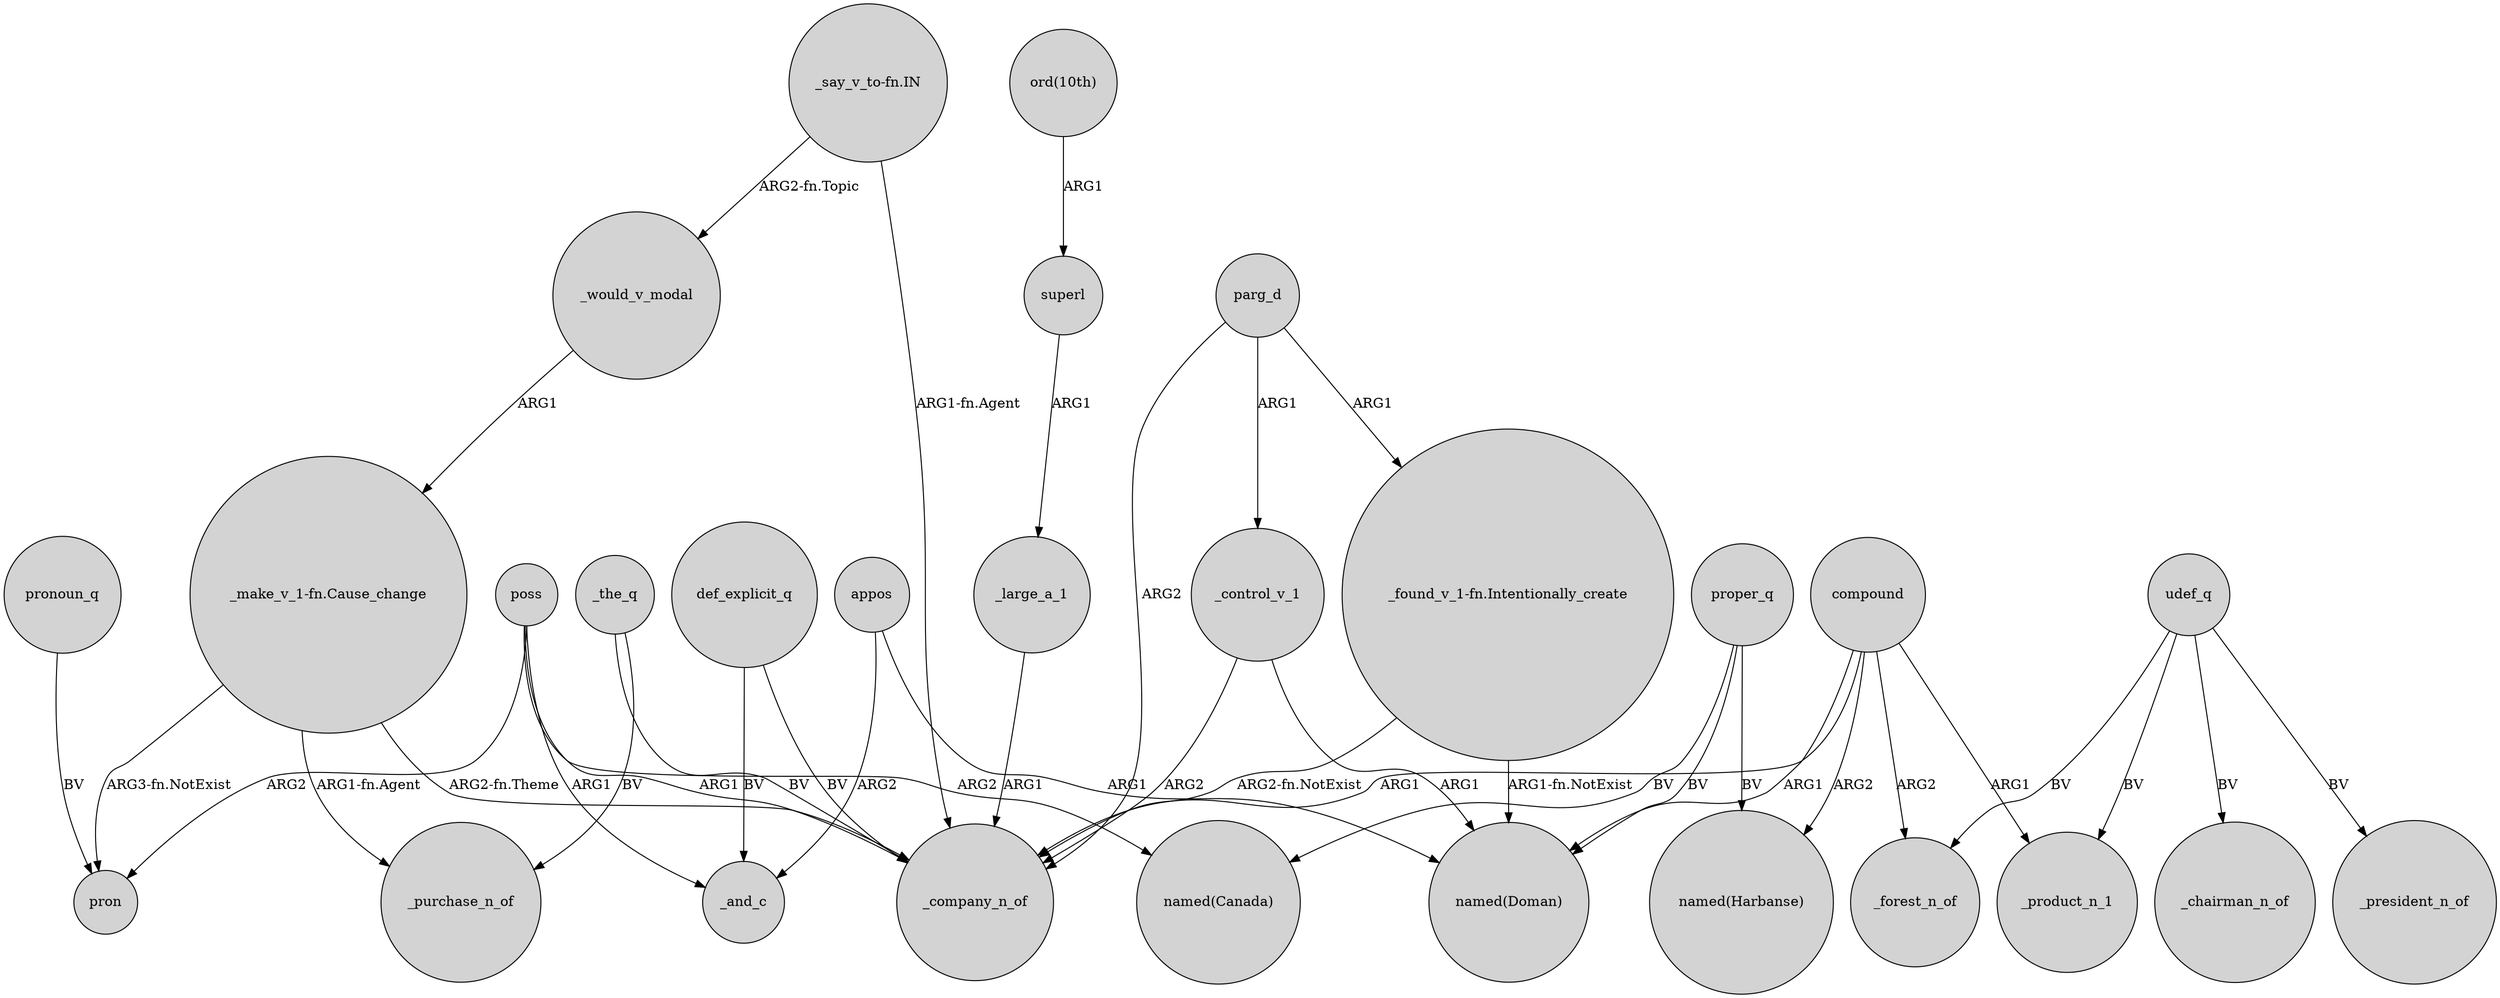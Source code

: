 digraph {
	node [shape=circle style=filled]
	"_say_v_to-fn.IN" -> _would_v_modal [label="ARG2-fn.Topic"]
	parg_d -> "_found_v_1-fn.Intentionally_create" [label=ARG1]
	compound -> "named(Harbanse)" [label=ARG2]
	superl -> _large_a_1 [label=ARG1]
	compound -> _product_n_1 [label=ARG1]
	"ord(10th)" -> superl [label=ARG1]
	poss -> pron [label=ARG2]
	poss -> _and_c [label=ARG1]
	proper_q -> "named(Canada)" [label=BV]
	proper_q -> "named(Harbanse)" [label=BV]
	def_explicit_q -> _and_c [label=BV]
	appos -> "named(Doman)" [label=ARG1]
	"_found_v_1-fn.Intentionally_create" -> _company_n_of [label="ARG2-fn.NotExist"]
	_control_v_1 -> "named(Doman)" [label=ARG1]
	parg_d -> _control_v_1 [label=ARG1]
	udef_q -> _forest_n_of [label=BV]
	_control_v_1 -> _company_n_of [label=ARG2]
	proper_q -> "named(Doman)" [label=BV]
	udef_q -> _chairman_n_of [label=BV]
	_the_q -> _company_n_of [label=BV]
	def_explicit_q -> _company_n_of [label=BV]
	"_make_v_1-fn.Cause_change" -> _company_n_of [label="ARG2-fn.Theme"]
	pronoun_q -> pron [label=BV]
	compound -> _company_n_of [label=ARG1]
	appos -> _and_c [label=ARG2]
	udef_q -> _president_n_of [label=BV]
	"_make_v_1-fn.Cause_change" -> pron [label="ARG3-fn.NotExist"]
	compound -> _forest_n_of [label=ARG2]
	parg_d -> _company_n_of [label=ARG2]
	_would_v_modal -> "_make_v_1-fn.Cause_change" [label=ARG1]
	poss -> "named(Canada)" [label=ARG2]
	"_make_v_1-fn.Cause_change" -> _purchase_n_of [label="ARG1-fn.Agent"]
	"_say_v_to-fn.IN" -> _company_n_of [label="ARG1-fn.Agent"]
	udef_q -> _product_n_1 [label=BV]
	poss -> _company_n_of [label=ARG1]
	_the_q -> _purchase_n_of [label=BV]
	"_found_v_1-fn.Intentionally_create" -> "named(Doman)" [label="ARG1-fn.NotExist"]
	compound -> "named(Doman)" [label=ARG1]
	_large_a_1 -> _company_n_of [label=ARG1]
}
